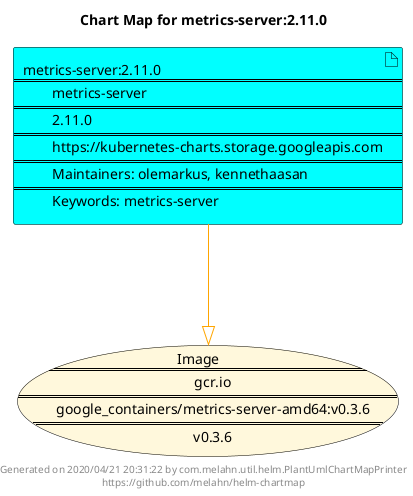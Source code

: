 @startuml
skinparam linetype ortho
skinparam backgroundColor white
skinparam usecaseBorderColor black
skinparam usecaseArrowColor LightSlateGray
skinparam artifactBorderColor black
skinparam artifactArrowColor LightSlateGray

title Chart Map for metrics-server:2.11.0

'There is one referenced Helm Chart
artifact "metrics-server:2.11.0\n====\n\tmetrics-server\n====\n\t2.11.0\n====\n\thttps://kubernetes-charts.storage.googleapis.com\n====\n\tMaintainers: olemarkus, kennethaasan\n====\n\tKeywords: metrics-server" as metrics_server_2_11_0 #Cyan

'There is one referenced Docker Image
usecase "Image\n====\n\tgcr.io\n====\n\tgoogle_containers/metrics-server-amd64:v0.3.6\n====\n\tv0.3.6" as gcr_io_google_containers_metrics_server_amd64_v0_3_6 #Cornsilk

'Chart Dependencies
metrics_server_2_11_0--[#orange]-|>gcr_io_google_containers_metrics_server_amd64_v0_3_6

center footer Generated on 2020/04/21 20:31:22 by com.melahn.util.helm.PlantUmlChartMapPrinter\nhttps://github.com/melahn/helm-chartmap
@enduml
